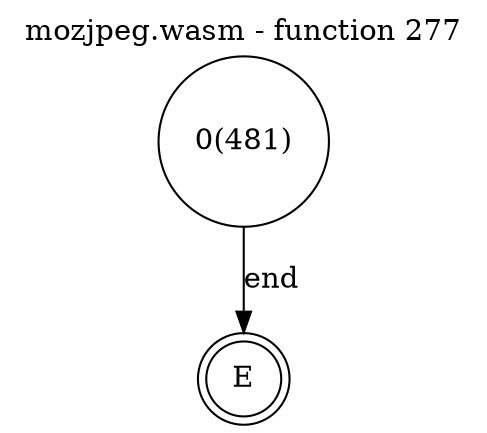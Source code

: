 digraph finite_state_machine {
    label = "mozjpeg.wasm - function 277"
    labelloc =  t
    labelfontsize = 16
    labelfontcolor = black
    labelfontname = "Helvetica"
    node [shape = doublecircle]; E ;
node [shape=circle, fontcolor=black, style="", label="0(481)"]0
node [shape=circle, fontcolor=black, style="", label="E"]E
    0 -> E[label="end"];
}
